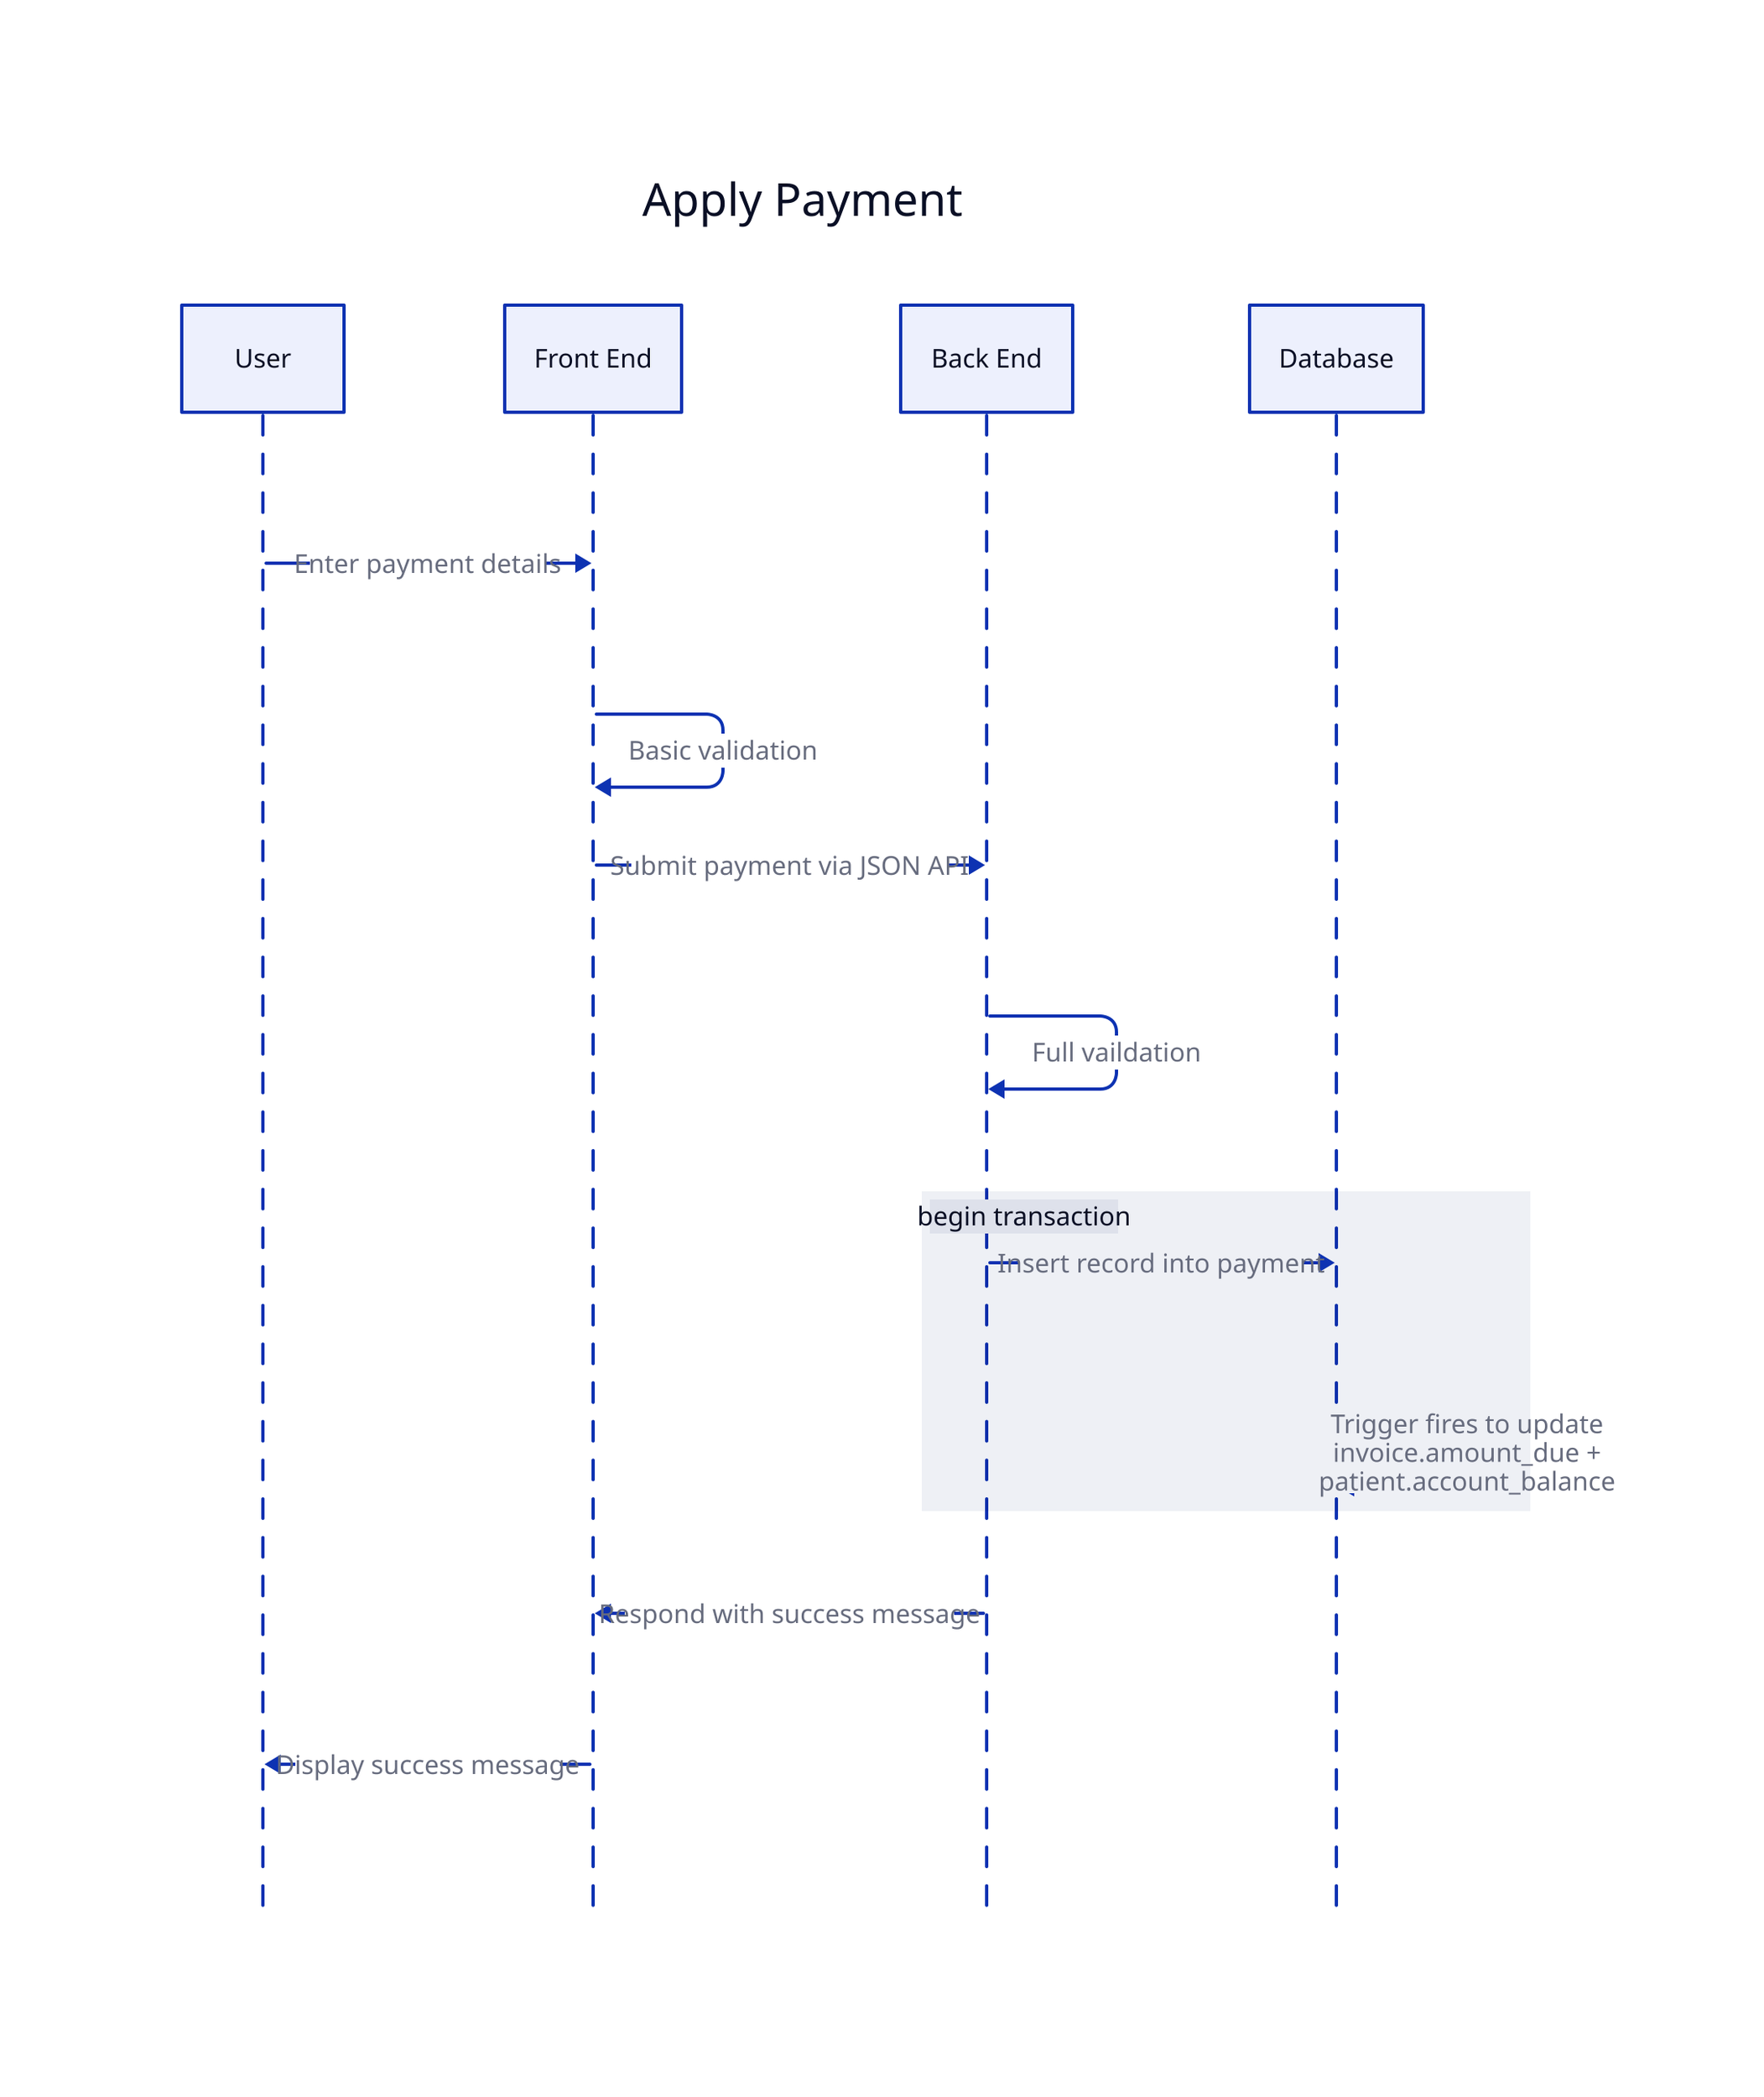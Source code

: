 Apply Payment: {
    shape: sequence_diagram
    user: User
    frontend: Front End
    backend: Back End
    database: Database

    user -> frontend: Enter payment details
    frontend -> frontend: Basic validation
    frontend -> backend: Submit payment via JSON API
    backend -> backend: Full vaildation

    begin transaction: {
        backend -> database: Insert record into payment
        database -> database: Trigger fires to update \ninvoice.amount_due + \npatient.account_balance 

    }

    backend -> frontend: Respond with success message
    frontend -> user: Display success message
}
